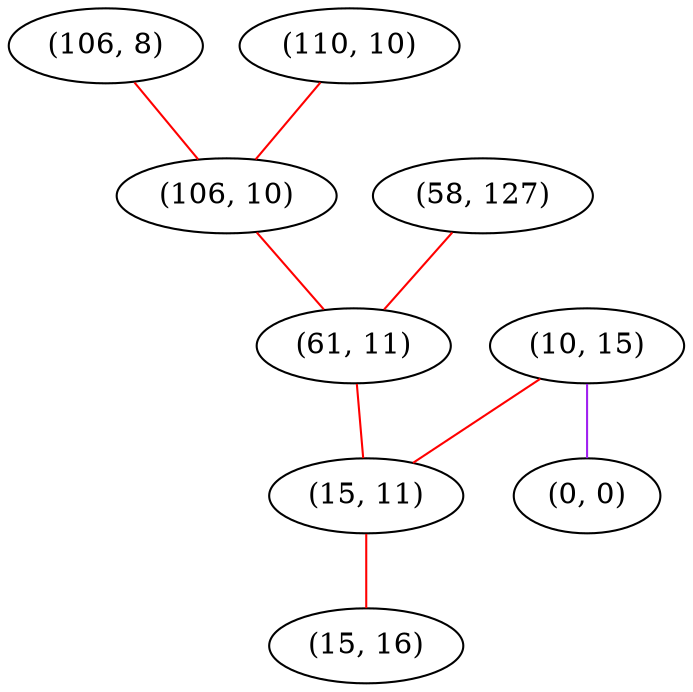graph "" {
"(106, 8)";
"(58, 127)";
"(110, 10)";
"(106, 10)";
"(61, 11)";
"(10, 15)";
"(15, 11)";
"(0, 0)";
"(15, 16)";
"(106, 8)" -- "(106, 10)"  [color=red, key=0, weight=1];
"(58, 127)" -- "(61, 11)"  [color=red, key=0, weight=1];
"(110, 10)" -- "(106, 10)"  [color=red, key=0, weight=1];
"(106, 10)" -- "(61, 11)"  [color=red, key=0, weight=1];
"(61, 11)" -- "(15, 11)"  [color=red, key=0, weight=1];
"(10, 15)" -- "(15, 11)"  [color=red, key=0, weight=1];
"(10, 15)" -- "(0, 0)"  [color=purple, key=0, weight=4];
"(15, 11)" -- "(15, 16)"  [color=red, key=0, weight=1];
}
